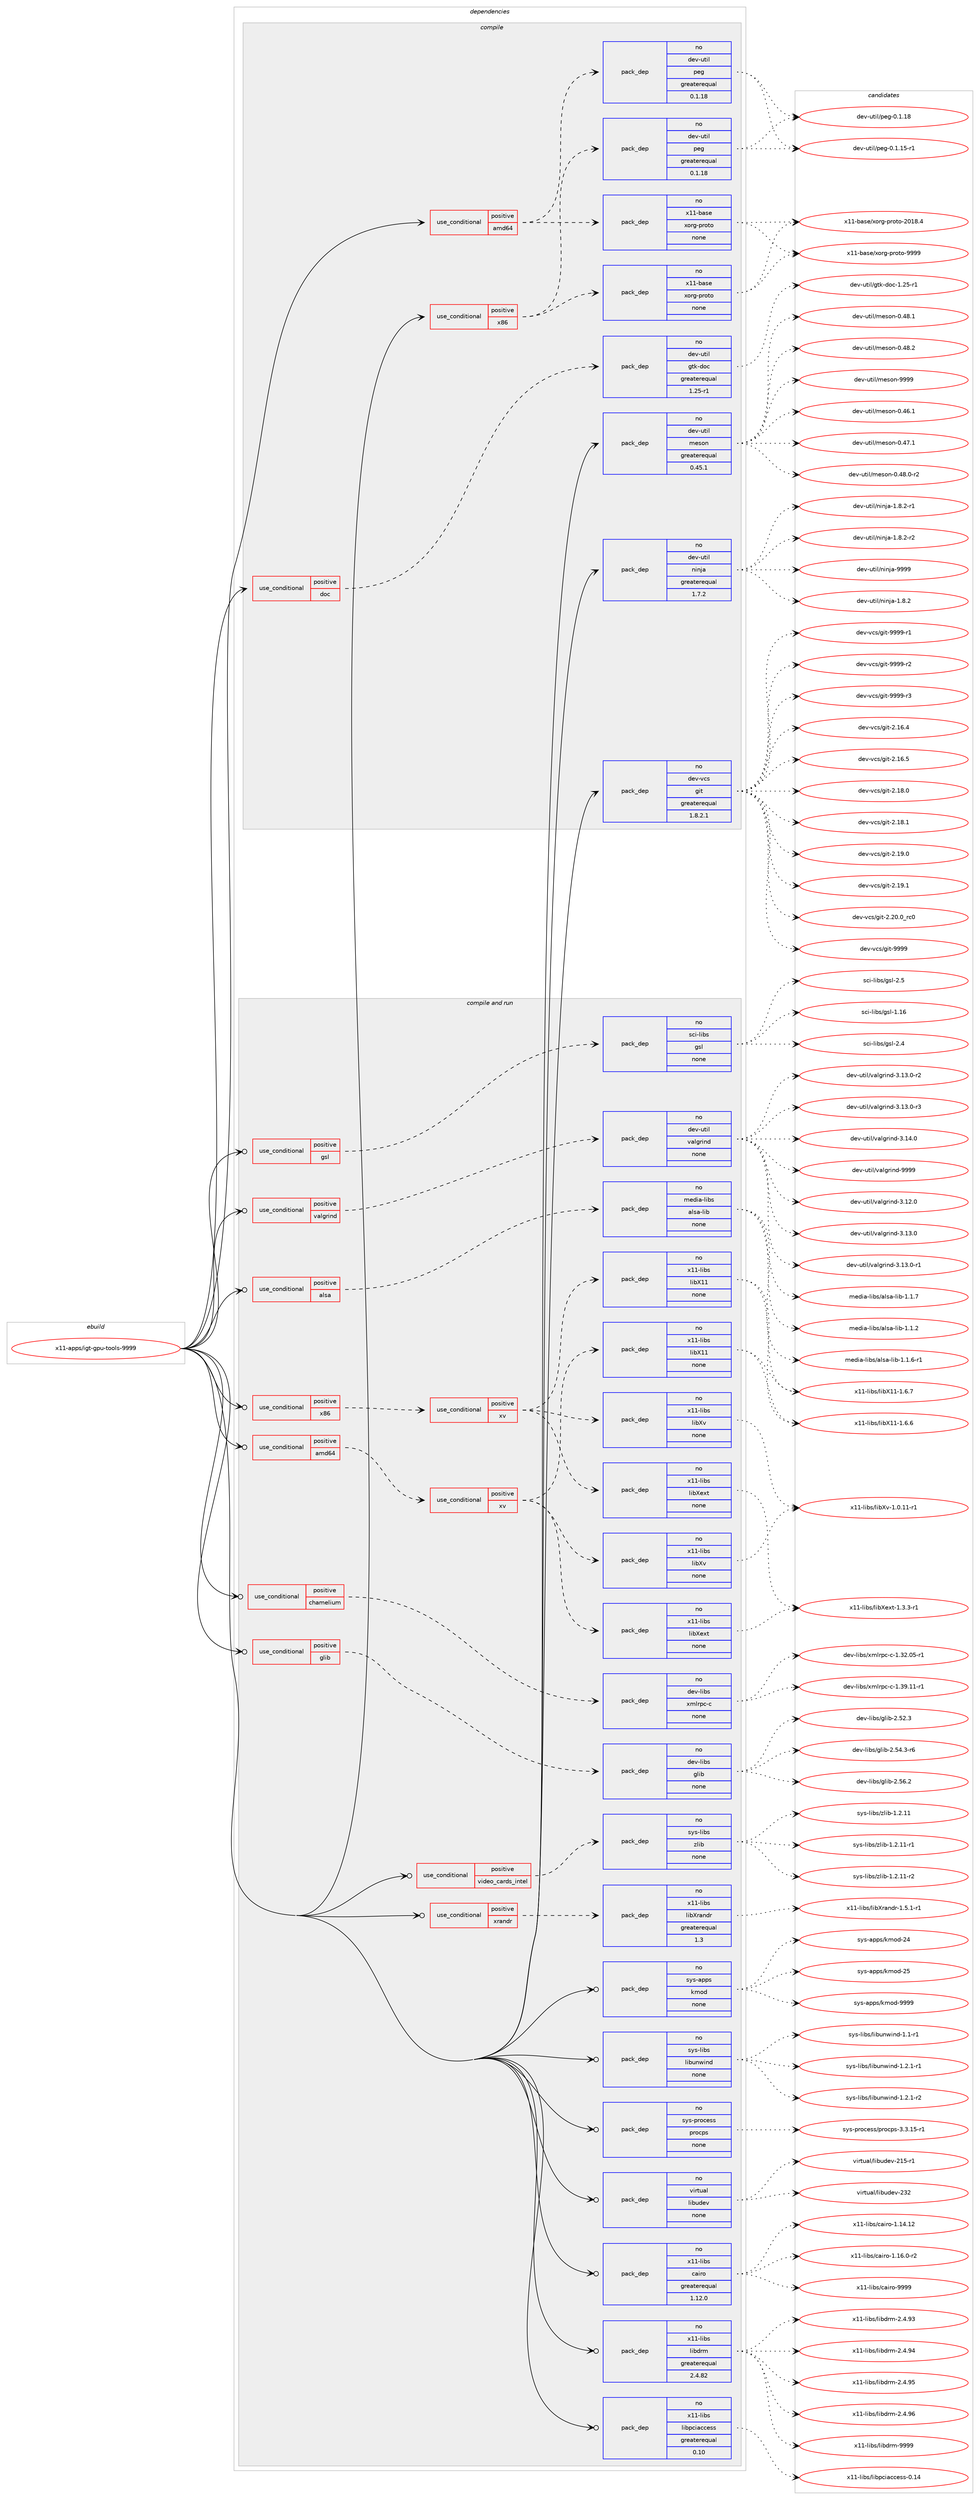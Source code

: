 digraph prolog {

# *************
# Graph options
# *************

newrank=true;
concentrate=true;
compound=true;
graph [rankdir=LR,fontname=Helvetica,fontsize=10,ranksep=1.5];#, ranksep=2.5, nodesep=0.2];
edge  [arrowhead=vee];
node  [fontname=Helvetica,fontsize=10];

# **********
# The ebuild
# **********

subgraph cluster_leftcol {
color=gray;
rank=same;
label=<<i>ebuild</i>>;
id [label="x11-apps/igt-gpu-tools-9999", color=red, width=4, href="../x11-apps/igt-gpu-tools-9999.svg"];
}

# ****************
# The dependencies
# ****************

subgraph cluster_midcol {
color=gray;
label=<<i>dependencies</i>>;
subgraph cluster_compile {
fillcolor="#eeeeee";
style=filled;
label=<<i>compile</i>>;
subgraph cond1597 {
dependency8802 [label=<<TABLE BORDER="0" CELLBORDER="1" CELLSPACING="0" CELLPADDING="4"><TR><TD ROWSPAN="3" CELLPADDING="10">use_conditional</TD></TR><TR><TD>positive</TD></TR><TR><TD>amd64</TD></TR></TABLE>>, shape=none, color=red];
subgraph pack6986 {
dependency8803 [label=<<TABLE BORDER="0" CELLBORDER="1" CELLSPACING="0" CELLPADDING="4" WIDTH="220"><TR><TD ROWSPAN="6" CELLPADDING="30">pack_dep</TD></TR><TR><TD WIDTH="110">no</TD></TR><TR><TD>x11-base</TD></TR><TR><TD>xorg-proto</TD></TR><TR><TD>none</TD></TR><TR><TD></TD></TR></TABLE>>, shape=none, color=blue];
}
dependency8802:e -> dependency8803:w [weight=20,style="dashed",arrowhead="vee"];
subgraph pack6987 {
dependency8804 [label=<<TABLE BORDER="0" CELLBORDER="1" CELLSPACING="0" CELLPADDING="4" WIDTH="220"><TR><TD ROWSPAN="6" CELLPADDING="30">pack_dep</TD></TR><TR><TD WIDTH="110">no</TD></TR><TR><TD>dev-util</TD></TR><TR><TD>peg</TD></TR><TR><TD>greaterequal</TD></TR><TR><TD>0.1.18</TD></TR></TABLE>>, shape=none, color=blue];
}
dependency8802:e -> dependency8804:w [weight=20,style="dashed",arrowhead="vee"];
}
id:e -> dependency8802:w [weight=20,style="solid",arrowhead="vee"];
subgraph cond1598 {
dependency8805 [label=<<TABLE BORDER="0" CELLBORDER="1" CELLSPACING="0" CELLPADDING="4"><TR><TD ROWSPAN="3" CELLPADDING="10">use_conditional</TD></TR><TR><TD>positive</TD></TR><TR><TD>doc</TD></TR></TABLE>>, shape=none, color=red];
subgraph pack6988 {
dependency8806 [label=<<TABLE BORDER="0" CELLBORDER="1" CELLSPACING="0" CELLPADDING="4" WIDTH="220"><TR><TD ROWSPAN="6" CELLPADDING="30">pack_dep</TD></TR><TR><TD WIDTH="110">no</TD></TR><TR><TD>dev-util</TD></TR><TR><TD>gtk-doc</TD></TR><TR><TD>greaterequal</TD></TR><TR><TD>1.25-r1</TD></TR></TABLE>>, shape=none, color=blue];
}
dependency8805:e -> dependency8806:w [weight=20,style="dashed",arrowhead="vee"];
}
id:e -> dependency8805:w [weight=20,style="solid",arrowhead="vee"];
subgraph cond1599 {
dependency8807 [label=<<TABLE BORDER="0" CELLBORDER="1" CELLSPACING="0" CELLPADDING="4"><TR><TD ROWSPAN="3" CELLPADDING="10">use_conditional</TD></TR><TR><TD>positive</TD></TR><TR><TD>x86</TD></TR></TABLE>>, shape=none, color=red];
subgraph pack6989 {
dependency8808 [label=<<TABLE BORDER="0" CELLBORDER="1" CELLSPACING="0" CELLPADDING="4" WIDTH="220"><TR><TD ROWSPAN="6" CELLPADDING="30">pack_dep</TD></TR><TR><TD WIDTH="110">no</TD></TR><TR><TD>x11-base</TD></TR><TR><TD>xorg-proto</TD></TR><TR><TD>none</TD></TR><TR><TD></TD></TR></TABLE>>, shape=none, color=blue];
}
dependency8807:e -> dependency8808:w [weight=20,style="dashed",arrowhead="vee"];
subgraph pack6990 {
dependency8809 [label=<<TABLE BORDER="0" CELLBORDER="1" CELLSPACING="0" CELLPADDING="4" WIDTH="220"><TR><TD ROWSPAN="6" CELLPADDING="30">pack_dep</TD></TR><TR><TD WIDTH="110">no</TD></TR><TR><TD>dev-util</TD></TR><TR><TD>peg</TD></TR><TR><TD>greaterequal</TD></TR><TR><TD>0.1.18</TD></TR></TABLE>>, shape=none, color=blue];
}
dependency8807:e -> dependency8809:w [weight=20,style="dashed",arrowhead="vee"];
}
id:e -> dependency8807:w [weight=20,style="solid",arrowhead="vee"];
subgraph pack6991 {
dependency8810 [label=<<TABLE BORDER="0" CELLBORDER="1" CELLSPACING="0" CELLPADDING="4" WIDTH="220"><TR><TD ROWSPAN="6" CELLPADDING="30">pack_dep</TD></TR><TR><TD WIDTH="110">no</TD></TR><TR><TD>dev-util</TD></TR><TR><TD>meson</TD></TR><TR><TD>greaterequal</TD></TR><TR><TD>0.45.1</TD></TR></TABLE>>, shape=none, color=blue];
}
id:e -> dependency8810:w [weight=20,style="solid",arrowhead="vee"];
subgraph pack6992 {
dependency8811 [label=<<TABLE BORDER="0" CELLBORDER="1" CELLSPACING="0" CELLPADDING="4" WIDTH="220"><TR><TD ROWSPAN="6" CELLPADDING="30">pack_dep</TD></TR><TR><TD WIDTH="110">no</TD></TR><TR><TD>dev-util</TD></TR><TR><TD>ninja</TD></TR><TR><TD>greaterequal</TD></TR><TR><TD>1.7.2</TD></TR></TABLE>>, shape=none, color=blue];
}
id:e -> dependency8811:w [weight=20,style="solid",arrowhead="vee"];
subgraph pack6993 {
dependency8812 [label=<<TABLE BORDER="0" CELLBORDER="1" CELLSPACING="0" CELLPADDING="4" WIDTH="220"><TR><TD ROWSPAN="6" CELLPADDING="30">pack_dep</TD></TR><TR><TD WIDTH="110">no</TD></TR><TR><TD>dev-vcs</TD></TR><TR><TD>git</TD></TR><TR><TD>greaterequal</TD></TR><TR><TD>1.8.2.1</TD></TR></TABLE>>, shape=none, color=blue];
}
id:e -> dependency8812:w [weight=20,style="solid",arrowhead="vee"];
}
subgraph cluster_compileandrun {
fillcolor="#eeeeee";
style=filled;
label=<<i>compile and run</i>>;
subgraph cond1600 {
dependency8813 [label=<<TABLE BORDER="0" CELLBORDER="1" CELLSPACING="0" CELLPADDING="4"><TR><TD ROWSPAN="3" CELLPADDING="10">use_conditional</TD></TR><TR><TD>positive</TD></TR><TR><TD>alsa</TD></TR></TABLE>>, shape=none, color=red];
subgraph pack6994 {
dependency8814 [label=<<TABLE BORDER="0" CELLBORDER="1" CELLSPACING="0" CELLPADDING="4" WIDTH="220"><TR><TD ROWSPAN="6" CELLPADDING="30">pack_dep</TD></TR><TR><TD WIDTH="110">no</TD></TR><TR><TD>media-libs</TD></TR><TR><TD>alsa-lib</TD></TR><TR><TD>none</TD></TR><TR><TD></TD></TR></TABLE>>, shape=none, color=blue];
}
dependency8813:e -> dependency8814:w [weight=20,style="dashed",arrowhead="vee"];
}
id:e -> dependency8813:w [weight=20,style="solid",arrowhead="odotvee"];
subgraph cond1601 {
dependency8815 [label=<<TABLE BORDER="0" CELLBORDER="1" CELLSPACING="0" CELLPADDING="4"><TR><TD ROWSPAN="3" CELLPADDING="10">use_conditional</TD></TR><TR><TD>positive</TD></TR><TR><TD>amd64</TD></TR></TABLE>>, shape=none, color=red];
subgraph cond1602 {
dependency8816 [label=<<TABLE BORDER="0" CELLBORDER="1" CELLSPACING="0" CELLPADDING="4"><TR><TD ROWSPAN="3" CELLPADDING="10">use_conditional</TD></TR><TR><TD>positive</TD></TR><TR><TD>xv</TD></TR></TABLE>>, shape=none, color=red];
subgraph pack6995 {
dependency8817 [label=<<TABLE BORDER="0" CELLBORDER="1" CELLSPACING="0" CELLPADDING="4" WIDTH="220"><TR><TD ROWSPAN="6" CELLPADDING="30">pack_dep</TD></TR><TR><TD WIDTH="110">no</TD></TR><TR><TD>x11-libs</TD></TR><TR><TD>libX11</TD></TR><TR><TD>none</TD></TR><TR><TD></TD></TR></TABLE>>, shape=none, color=blue];
}
dependency8816:e -> dependency8817:w [weight=20,style="dashed",arrowhead="vee"];
subgraph pack6996 {
dependency8818 [label=<<TABLE BORDER="0" CELLBORDER="1" CELLSPACING="0" CELLPADDING="4" WIDTH="220"><TR><TD ROWSPAN="6" CELLPADDING="30">pack_dep</TD></TR><TR><TD WIDTH="110">no</TD></TR><TR><TD>x11-libs</TD></TR><TR><TD>libXext</TD></TR><TR><TD>none</TD></TR><TR><TD></TD></TR></TABLE>>, shape=none, color=blue];
}
dependency8816:e -> dependency8818:w [weight=20,style="dashed",arrowhead="vee"];
subgraph pack6997 {
dependency8819 [label=<<TABLE BORDER="0" CELLBORDER="1" CELLSPACING="0" CELLPADDING="4" WIDTH="220"><TR><TD ROWSPAN="6" CELLPADDING="30">pack_dep</TD></TR><TR><TD WIDTH="110">no</TD></TR><TR><TD>x11-libs</TD></TR><TR><TD>libXv</TD></TR><TR><TD>none</TD></TR><TR><TD></TD></TR></TABLE>>, shape=none, color=blue];
}
dependency8816:e -> dependency8819:w [weight=20,style="dashed",arrowhead="vee"];
}
dependency8815:e -> dependency8816:w [weight=20,style="dashed",arrowhead="vee"];
}
id:e -> dependency8815:w [weight=20,style="solid",arrowhead="odotvee"];
subgraph cond1603 {
dependency8820 [label=<<TABLE BORDER="0" CELLBORDER="1" CELLSPACING="0" CELLPADDING="4"><TR><TD ROWSPAN="3" CELLPADDING="10">use_conditional</TD></TR><TR><TD>positive</TD></TR><TR><TD>chamelium</TD></TR></TABLE>>, shape=none, color=red];
subgraph pack6998 {
dependency8821 [label=<<TABLE BORDER="0" CELLBORDER="1" CELLSPACING="0" CELLPADDING="4" WIDTH="220"><TR><TD ROWSPAN="6" CELLPADDING="30">pack_dep</TD></TR><TR><TD WIDTH="110">no</TD></TR><TR><TD>dev-libs</TD></TR><TR><TD>xmlrpc-c</TD></TR><TR><TD>none</TD></TR><TR><TD></TD></TR></TABLE>>, shape=none, color=blue];
}
dependency8820:e -> dependency8821:w [weight=20,style="dashed",arrowhead="vee"];
}
id:e -> dependency8820:w [weight=20,style="solid",arrowhead="odotvee"];
subgraph cond1604 {
dependency8822 [label=<<TABLE BORDER="0" CELLBORDER="1" CELLSPACING="0" CELLPADDING="4"><TR><TD ROWSPAN="3" CELLPADDING="10">use_conditional</TD></TR><TR><TD>positive</TD></TR><TR><TD>glib</TD></TR></TABLE>>, shape=none, color=red];
subgraph pack6999 {
dependency8823 [label=<<TABLE BORDER="0" CELLBORDER="1" CELLSPACING="0" CELLPADDING="4" WIDTH="220"><TR><TD ROWSPAN="6" CELLPADDING="30">pack_dep</TD></TR><TR><TD WIDTH="110">no</TD></TR><TR><TD>dev-libs</TD></TR><TR><TD>glib</TD></TR><TR><TD>none</TD></TR><TR><TD></TD></TR></TABLE>>, shape=none, color=blue];
}
dependency8822:e -> dependency8823:w [weight=20,style="dashed",arrowhead="vee"];
}
id:e -> dependency8822:w [weight=20,style="solid",arrowhead="odotvee"];
subgraph cond1605 {
dependency8824 [label=<<TABLE BORDER="0" CELLBORDER="1" CELLSPACING="0" CELLPADDING="4"><TR><TD ROWSPAN="3" CELLPADDING="10">use_conditional</TD></TR><TR><TD>positive</TD></TR><TR><TD>gsl</TD></TR></TABLE>>, shape=none, color=red];
subgraph pack7000 {
dependency8825 [label=<<TABLE BORDER="0" CELLBORDER="1" CELLSPACING="0" CELLPADDING="4" WIDTH="220"><TR><TD ROWSPAN="6" CELLPADDING="30">pack_dep</TD></TR><TR><TD WIDTH="110">no</TD></TR><TR><TD>sci-libs</TD></TR><TR><TD>gsl</TD></TR><TR><TD>none</TD></TR><TR><TD></TD></TR></TABLE>>, shape=none, color=blue];
}
dependency8824:e -> dependency8825:w [weight=20,style="dashed",arrowhead="vee"];
}
id:e -> dependency8824:w [weight=20,style="solid",arrowhead="odotvee"];
subgraph cond1606 {
dependency8826 [label=<<TABLE BORDER="0" CELLBORDER="1" CELLSPACING="0" CELLPADDING="4"><TR><TD ROWSPAN="3" CELLPADDING="10">use_conditional</TD></TR><TR><TD>positive</TD></TR><TR><TD>valgrind</TD></TR></TABLE>>, shape=none, color=red];
subgraph pack7001 {
dependency8827 [label=<<TABLE BORDER="0" CELLBORDER="1" CELLSPACING="0" CELLPADDING="4" WIDTH="220"><TR><TD ROWSPAN="6" CELLPADDING="30">pack_dep</TD></TR><TR><TD WIDTH="110">no</TD></TR><TR><TD>dev-util</TD></TR><TR><TD>valgrind</TD></TR><TR><TD>none</TD></TR><TR><TD></TD></TR></TABLE>>, shape=none, color=blue];
}
dependency8826:e -> dependency8827:w [weight=20,style="dashed",arrowhead="vee"];
}
id:e -> dependency8826:w [weight=20,style="solid",arrowhead="odotvee"];
subgraph cond1607 {
dependency8828 [label=<<TABLE BORDER="0" CELLBORDER="1" CELLSPACING="0" CELLPADDING="4"><TR><TD ROWSPAN="3" CELLPADDING="10">use_conditional</TD></TR><TR><TD>positive</TD></TR><TR><TD>video_cards_intel</TD></TR></TABLE>>, shape=none, color=red];
subgraph pack7002 {
dependency8829 [label=<<TABLE BORDER="0" CELLBORDER="1" CELLSPACING="0" CELLPADDING="4" WIDTH="220"><TR><TD ROWSPAN="6" CELLPADDING="30">pack_dep</TD></TR><TR><TD WIDTH="110">no</TD></TR><TR><TD>sys-libs</TD></TR><TR><TD>zlib</TD></TR><TR><TD>none</TD></TR><TR><TD></TD></TR></TABLE>>, shape=none, color=blue];
}
dependency8828:e -> dependency8829:w [weight=20,style="dashed",arrowhead="vee"];
}
id:e -> dependency8828:w [weight=20,style="solid",arrowhead="odotvee"];
subgraph cond1608 {
dependency8830 [label=<<TABLE BORDER="0" CELLBORDER="1" CELLSPACING="0" CELLPADDING="4"><TR><TD ROWSPAN="3" CELLPADDING="10">use_conditional</TD></TR><TR><TD>positive</TD></TR><TR><TD>x86</TD></TR></TABLE>>, shape=none, color=red];
subgraph cond1609 {
dependency8831 [label=<<TABLE BORDER="0" CELLBORDER="1" CELLSPACING="0" CELLPADDING="4"><TR><TD ROWSPAN="3" CELLPADDING="10">use_conditional</TD></TR><TR><TD>positive</TD></TR><TR><TD>xv</TD></TR></TABLE>>, shape=none, color=red];
subgraph pack7003 {
dependency8832 [label=<<TABLE BORDER="0" CELLBORDER="1" CELLSPACING="0" CELLPADDING="4" WIDTH="220"><TR><TD ROWSPAN="6" CELLPADDING="30">pack_dep</TD></TR><TR><TD WIDTH="110">no</TD></TR><TR><TD>x11-libs</TD></TR><TR><TD>libX11</TD></TR><TR><TD>none</TD></TR><TR><TD></TD></TR></TABLE>>, shape=none, color=blue];
}
dependency8831:e -> dependency8832:w [weight=20,style="dashed",arrowhead="vee"];
subgraph pack7004 {
dependency8833 [label=<<TABLE BORDER="0" CELLBORDER="1" CELLSPACING="0" CELLPADDING="4" WIDTH="220"><TR><TD ROWSPAN="6" CELLPADDING="30">pack_dep</TD></TR><TR><TD WIDTH="110">no</TD></TR><TR><TD>x11-libs</TD></TR><TR><TD>libXext</TD></TR><TR><TD>none</TD></TR><TR><TD></TD></TR></TABLE>>, shape=none, color=blue];
}
dependency8831:e -> dependency8833:w [weight=20,style="dashed",arrowhead="vee"];
subgraph pack7005 {
dependency8834 [label=<<TABLE BORDER="0" CELLBORDER="1" CELLSPACING="0" CELLPADDING="4" WIDTH="220"><TR><TD ROWSPAN="6" CELLPADDING="30">pack_dep</TD></TR><TR><TD WIDTH="110">no</TD></TR><TR><TD>x11-libs</TD></TR><TR><TD>libXv</TD></TR><TR><TD>none</TD></TR><TR><TD></TD></TR></TABLE>>, shape=none, color=blue];
}
dependency8831:e -> dependency8834:w [weight=20,style="dashed",arrowhead="vee"];
}
dependency8830:e -> dependency8831:w [weight=20,style="dashed",arrowhead="vee"];
}
id:e -> dependency8830:w [weight=20,style="solid",arrowhead="odotvee"];
subgraph cond1610 {
dependency8835 [label=<<TABLE BORDER="0" CELLBORDER="1" CELLSPACING="0" CELLPADDING="4"><TR><TD ROWSPAN="3" CELLPADDING="10">use_conditional</TD></TR><TR><TD>positive</TD></TR><TR><TD>xrandr</TD></TR></TABLE>>, shape=none, color=red];
subgraph pack7006 {
dependency8836 [label=<<TABLE BORDER="0" CELLBORDER="1" CELLSPACING="0" CELLPADDING="4" WIDTH="220"><TR><TD ROWSPAN="6" CELLPADDING="30">pack_dep</TD></TR><TR><TD WIDTH="110">no</TD></TR><TR><TD>x11-libs</TD></TR><TR><TD>libXrandr</TD></TR><TR><TD>greaterequal</TD></TR><TR><TD>1.3</TD></TR></TABLE>>, shape=none, color=blue];
}
dependency8835:e -> dependency8836:w [weight=20,style="dashed",arrowhead="vee"];
}
id:e -> dependency8835:w [weight=20,style="solid",arrowhead="odotvee"];
subgraph pack7007 {
dependency8837 [label=<<TABLE BORDER="0" CELLBORDER="1" CELLSPACING="0" CELLPADDING="4" WIDTH="220"><TR><TD ROWSPAN="6" CELLPADDING="30">pack_dep</TD></TR><TR><TD WIDTH="110">no</TD></TR><TR><TD>sys-apps</TD></TR><TR><TD>kmod</TD></TR><TR><TD>none</TD></TR><TR><TD></TD></TR></TABLE>>, shape=none, color=blue];
}
id:e -> dependency8837:w [weight=20,style="solid",arrowhead="odotvee"];
subgraph pack7008 {
dependency8838 [label=<<TABLE BORDER="0" CELLBORDER="1" CELLSPACING="0" CELLPADDING="4" WIDTH="220"><TR><TD ROWSPAN="6" CELLPADDING="30">pack_dep</TD></TR><TR><TD WIDTH="110">no</TD></TR><TR><TD>sys-libs</TD></TR><TR><TD>libunwind</TD></TR><TR><TD>none</TD></TR><TR><TD></TD></TR></TABLE>>, shape=none, color=blue];
}
id:e -> dependency8838:w [weight=20,style="solid",arrowhead="odotvee"];
subgraph pack7009 {
dependency8839 [label=<<TABLE BORDER="0" CELLBORDER="1" CELLSPACING="0" CELLPADDING="4" WIDTH="220"><TR><TD ROWSPAN="6" CELLPADDING="30">pack_dep</TD></TR><TR><TD WIDTH="110">no</TD></TR><TR><TD>sys-process</TD></TR><TR><TD>procps</TD></TR><TR><TD>none</TD></TR><TR><TD></TD></TR></TABLE>>, shape=none, color=blue];
}
id:e -> dependency8839:w [weight=20,style="solid",arrowhead="odotvee"];
subgraph pack7010 {
dependency8840 [label=<<TABLE BORDER="0" CELLBORDER="1" CELLSPACING="0" CELLPADDING="4" WIDTH="220"><TR><TD ROWSPAN="6" CELLPADDING="30">pack_dep</TD></TR><TR><TD WIDTH="110">no</TD></TR><TR><TD>virtual</TD></TR><TR><TD>libudev</TD></TR><TR><TD>none</TD></TR><TR><TD></TD></TR></TABLE>>, shape=none, color=blue];
}
id:e -> dependency8840:w [weight=20,style="solid",arrowhead="odotvee"];
subgraph pack7011 {
dependency8841 [label=<<TABLE BORDER="0" CELLBORDER="1" CELLSPACING="0" CELLPADDING="4" WIDTH="220"><TR><TD ROWSPAN="6" CELLPADDING="30">pack_dep</TD></TR><TR><TD WIDTH="110">no</TD></TR><TR><TD>x11-libs</TD></TR><TR><TD>cairo</TD></TR><TR><TD>greaterequal</TD></TR><TR><TD>1.12.0</TD></TR></TABLE>>, shape=none, color=blue];
}
id:e -> dependency8841:w [weight=20,style="solid",arrowhead="odotvee"];
subgraph pack7012 {
dependency8842 [label=<<TABLE BORDER="0" CELLBORDER="1" CELLSPACING="0" CELLPADDING="4" WIDTH="220"><TR><TD ROWSPAN="6" CELLPADDING="30">pack_dep</TD></TR><TR><TD WIDTH="110">no</TD></TR><TR><TD>x11-libs</TD></TR><TR><TD>libdrm</TD></TR><TR><TD>greaterequal</TD></TR><TR><TD>2.4.82</TD></TR></TABLE>>, shape=none, color=blue];
}
id:e -> dependency8842:w [weight=20,style="solid",arrowhead="odotvee"];
subgraph pack7013 {
dependency8843 [label=<<TABLE BORDER="0" CELLBORDER="1" CELLSPACING="0" CELLPADDING="4" WIDTH="220"><TR><TD ROWSPAN="6" CELLPADDING="30">pack_dep</TD></TR><TR><TD WIDTH="110">no</TD></TR><TR><TD>x11-libs</TD></TR><TR><TD>libpciaccess</TD></TR><TR><TD>greaterequal</TD></TR><TR><TD>0.10</TD></TR></TABLE>>, shape=none, color=blue];
}
id:e -> dependency8843:w [weight=20,style="solid",arrowhead="odotvee"];
}
subgraph cluster_run {
fillcolor="#eeeeee";
style=filled;
label=<<i>run</i>>;
}
}

# **************
# The candidates
# **************

subgraph cluster_choices {
rank=same;
color=gray;
label=<<i>candidates</i>>;

subgraph choice6986 {
color=black;
nodesep=1;
choice1204949459897115101471201111141034511211411111611145504849564652 [label="x11-base/xorg-proto-2018.4", color=red, width=4,href="../x11-base/xorg-proto-2018.4.svg"];
choice120494945989711510147120111114103451121141111161114557575757 [label="x11-base/xorg-proto-9999", color=red, width=4,href="../x11-base/xorg-proto-9999.svg"];
dependency8803:e -> choice1204949459897115101471201111141034511211411111611145504849564652:w [style=dotted,weight="100"];
dependency8803:e -> choice120494945989711510147120111114103451121141111161114557575757:w [style=dotted,weight="100"];
}
subgraph choice6987 {
color=black;
nodesep=1;
choice1001011184511711610510847112101103454846494649534511449 [label="dev-util/peg-0.1.15-r1", color=red, width=4,href="../dev-util/peg-0.1.15-r1.svg"];
choice100101118451171161051084711210110345484649464956 [label="dev-util/peg-0.1.18", color=red, width=4,href="../dev-util/peg-0.1.18.svg"];
dependency8804:e -> choice1001011184511711610510847112101103454846494649534511449:w [style=dotted,weight="100"];
dependency8804:e -> choice100101118451171161051084711210110345484649464956:w [style=dotted,weight="100"];
}
subgraph choice6988 {
color=black;
nodesep=1;
choice1001011184511711610510847103116107451001119945494650534511449 [label="dev-util/gtk-doc-1.25-r1", color=red, width=4,href="../dev-util/gtk-doc-1.25-r1.svg"];
dependency8806:e -> choice1001011184511711610510847103116107451001119945494650534511449:w [style=dotted,weight="100"];
}
subgraph choice6989 {
color=black;
nodesep=1;
choice1204949459897115101471201111141034511211411111611145504849564652 [label="x11-base/xorg-proto-2018.4", color=red, width=4,href="../x11-base/xorg-proto-2018.4.svg"];
choice120494945989711510147120111114103451121141111161114557575757 [label="x11-base/xorg-proto-9999", color=red, width=4,href="../x11-base/xorg-proto-9999.svg"];
dependency8808:e -> choice1204949459897115101471201111141034511211411111611145504849564652:w [style=dotted,weight="100"];
dependency8808:e -> choice120494945989711510147120111114103451121141111161114557575757:w [style=dotted,weight="100"];
}
subgraph choice6990 {
color=black;
nodesep=1;
choice1001011184511711610510847112101103454846494649534511449 [label="dev-util/peg-0.1.15-r1", color=red, width=4,href="../dev-util/peg-0.1.15-r1.svg"];
choice100101118451171161051084711210110345484649464956 [label="dev-util/peg-0.1.18", color=red, width=4,href="../dev-util/peg-0.1.18.svg"];
dependency8809:e -> choice1001011184511711610510847112101103454846494649534511449:w [style=dotted,weight="100"];
dependency8809:e -> choice100101118451171161051084711210110345484649464956:w [style=dotted,weight="100"];
}
subgraph choice6991 {
color=black;
nodesep=1;
choice100101118451171161051084710910111511111045484652544649 [label="dev-util/meson-0.46.1", color=red, width=4,href="../dev-util/meson-0.46.1.svg"];
choice100101118451171161051084710910111511111045484652554649 [label="dev-util/meson-0.47.1", color=red, width=4,href="../dev-util/meson-0.47.1.svg"];
choice1001011184511711610510847109101115111110454846525646484511450 [label="dev-util/meson-0.48.0-r2", color=red, width=4,href="../dev-util/meson-0.48.0-r2.svg"];
choice100101118451171161051084710910111511111045484652564649 [label="dev-util/meson-0.48.1", color=red, width=4,href="../dev-util/meson-0.48.1.svg"];
choice100101118451171161051084710910111511111045484652564650 [label="dev-util/meson-0.48.2", color=red, width=4,href="../dev-util/meson-0.48.2.svg"];
choice10010111845117116105108471091011151111104557575757 [label="dev-util/meson-9999", color=red, width=4,href="../dev-util/meson-9999.svg"];
dependency8810:e -> choice100101118451171161051084710910111511111045484652544649:w [style=dotted,weight="100"];
dependency8810:e -> choice100101118451171161051084710910111511111045484652554649:w [style=dotted,weight="100"];
dependency8810:e -> choice1001011184511711610510847109101115111110454846525646484511450:w [style=dotted,weight="100"];
dependency8810:e -> choice100101118451171161051084710910111511111045484652564649:w [style=dotted,weight="100"];
dependency8810:e -> choice100101118451171161051084710910111511111045484652564650:w [style=dotted,weight="100"];
dependency8810:e -> choice10010111845117116105108471091011151111104557575757:w [style=dotted,weight="100"];
}
subgraph choice6992 {
color=black;
nodesep=1;
choice100101118451171161051084711010511010697454946564650 [label="dev-util/ninja-1.8.2", color=red, width=4,href="../dev-util/ninja-1.8.2.svg"];
choice1001011184511711610510847110105110106974549465646504511449 [label="dev-util/ninja-1.8.2-r1", color=red, width=4,href="../dev-util/ninja-1.8.2-r1.svg"];
choice1001011184511711610510847110105110106974549465646504511450 [label="dev-util/ninja-1.8.2-r2", color=red, width=4,href="../dev-util/ninja-1.8.2-r2.svg"];
choice1001011184511711610510847110105110106974557575757 [label="dev-util/ninja-9999", color=red, width=4,href="../dev-util/ninja-9999.svg"];
dependency8811:e -> choice100101118451171161051084711010511010697454946564650:w [style=dotted,weight="100"];
dependency8811:e -> choice1001011184511711610510847110105110106974549465646504511449:w [style=dotted,weight="100"];
dependency8811:e -> choice1001011184511711610510847110105110106974549465646504511450:w [style=dotted,weight="100"];
dependency8811:e -> choice1001011184511711610510847110105110106974557575757:w [style=dotted,weight="100"];
}
subgraph choice6993 {
color=black;
nodesep=1;
choice10010111845118991154710310511645504649544652 [label="dev-vcs/git-2.16.4", color=red, width=4,href="../dev-vcs/git-2.16.4.svg"];
choice10010111845118991154710310511645504649544653 [label="dev-vcs/git-2.16.5", color=red, width=4,href="../dev-vcs/git-2.16.5.svg"];
choice10010111845118991154710310511645504649564648 [label="dev-vcs/git-2.18.0", color=red, width=4,href="../dev-vcs/git-2.18.0.svg"];
choice10010111845118991154710310511645504649564649 [label="dev-vcs/git-2.18.1", color=red, width=4,href="../dev-vcs/git-2.18.1.svg"];
choice10010111845118991154710310511645504649574648 [label="dev-vcs/git-2.19.0", color=red, width=4,href="../dev-vcs/git-2.19.0.svg"];
choice10010111845118991154710310511645504649574649 [label="dev-vcs/git-2.19.1", color=red, width=4,href="../dev-vcs/git-2.19.1.svg"];
choice10010111845118991154710310511645504650484648951149948 [label="dev-vcs/git-2.20.0_rc0", color=red, width=4,href="../dev-vcs/git-2.20.0_rc0.svg"];
choice1001011184511899115471031051164557575757 [label="dev-vcs/git-9999", color=red, width=4,href="../dev-vcs/git-9999.svg"];
choice10010111845118991154710310511645575757574511449 [label="dev-vcs/git-9999-r1", color=red, width=4,href="../dev-vcs/git-9999-r1.svg"];
choice10010111845118991154710310511645575757574511450 [label="dev-vcs/git-9999-r2", color=red, width=4,href="../dev-vcs/git-9999-r2.svg"];
choice10010111845118991154710310511645575757574511451 [label="dev-vcs/git-9999-r3", color=red, width=4,href="../dev-vcs/git-9999-r3.svg"];
dependency8812:e -> choice10010111845118991154710310511645504649544652:w [style=dotted,weight="100"];
dependency8812:e -> choice10010111845118991154710310511645504649544653:w [style=dotted,weight="100"];
dependency8812:e -> choice10010111845118991154710310511645504649564648:w [style=dotted,weight="100"];
dependency8812:e -> choice10010111845118991154710310511645504649564649:w [style=dotted,weight="100"];
dependency8812:e -> choice10010111845118991154710310511645504649574648:w [style=dotted,weight="100"];
dependency8812:e -> choice10010111845118991154710310511645504649574649:w [style=dotted,weight="100"];
dependency8812:e -> choice10010111845118991154710310511645504650484648951149948:w [style=dotted,weight="100"];
dependency8812:e -> choice1001011184511899115471031051164557575757:w [style=dotted,weight="100"];
dependency8812:e -> choice10010111845118991154710310511645575757574511449:w [style=dotted,weight="100"];
dependency8812:e -> choice10010111845118991154710310511645575757574511450:w [style=dotted,weight="100"];
dependency8812:e -> choice10010111845118991154710310511645575757574511451:w [style=dotted,weight="100"];
}
subgraph choice6994 {
color=black;
nodesep=1;
choice1091011001059745108105981154797108115974510810598454946494650 [label="media-libs/alsa-lib-1.1.2", color=red, width=4,href="../media-libs/alsa-lib-1.1.2.svg"];
choice10910110010597451081059811547971081159745108105984549464946544511449 [label="media-libs/alsa-lib-1.1.6-r1", color=red, width=4,href="../media-libs/alsa-lib-1.1.6-r1.svg"];
choice1091011001059745108105981154797108115974510810598454946494655 [label="media-libs/alsa-lib-1.1.7", color=red, width=4,href="../media-libs/alsa-lib-1.1.7.svg"];
dependency8814:e -> choice1091011001059745108105981154797108115974510810598454946494650:w [style=dotted,weight="100"];
dependency8814:e -> choice10910110010597451081059811547971081159745108105984549464946544511449:w [style=dotted,weight="100"];
dependency8814:e -> choice1091011001059745108105981154797108115974510810598454946494655:w [style=dotted,weight="100"];
}
subgraph choice6995 {
color=black;
nodesep=1;
choice120494945108105981154710810598884949454946544654 [label="x11-libs/libX11-1.6.6", color=red, width=4,href="../x11-libs/libX11-1.6.6.svg"];
choice120494945108105981154710810598884949454946544655 [label="x11-libs/libX11-1.6.7", color=red, width=4,href="../x11-libs/libX11-1.6.7.svg"];
dependency8817:e -> choice120494945108105981154710810598884949454946544654:w [style=dotted,weight="100"];
dependency8817:e -> choice120494945108105981154710810598884949454946544655:w [style=dotted,weight="100"];
}
subgraph choice6996 {
color=black;
nodesep=1;
choice120494945108105981154710810598881011201164549465146514511449 [label="x11-libs/libXext-1.3.3-r1", color=red, width=4,href="../x11-libs/libXext-1.3.3-r1.svg"];
dependency8818:e -> choice120494945108105981154710810598881011201164549465146514511449:w [style=dotted,weight="100"];
}
subgraph choice6997 {
color=black;
nodesep=1;
choice12049494510810598115471081059888118454946484649494511449 [label="x11-libs/libXv-1.0.11-r1", color=red, width=4,href="../x11-libs/libXv-1.0.11-r1.svg"];
dependency8819:e -> choice12049494510810598115471081059888118454946484649494511449:w [style=dotted,weight="100"];
}
subgraph choice6998 {
color=black;
nodesep=1;
choice10010111845108105981154712010910811411299459945494651504648534511449 [label="dev-libs/xmlrpc-c-1.32.05-r1", color=red, width=4,href="../dev-libs/xmlrpc-c-1.32.05-r1.svg"];
choice10010111845108105981154712010910811411299459945494651574649494511449 [label="dev-libs/xmlrpc-c-1.39.11-r1", color=red, width=4,href="../dev-libs/xmlrpc-c-1.39.11-r1.svg"];
dependency8821:e -> choice10010111845108105981154712010910811411299459945494651504648534511449:w [style=dotted,weight="100"];
dependency8821:e -> choice10010111845108105981154712010910811411299459945494651574649494511449:w [style=dotted,weight="100"];
}
subgraph choice6999 {
color=black;
nodesep=1;
choice1001011184510810598115471031081059845504653504651 [label="dev-libs/glib-2.52.3", color=red, width=4,href="../dev-libs/glib-2.52.3.svg"];
choice10010111845108105981154710310810598455046535246514511454 [label="dev-libs/glib-2.54.3-r6", color=red, width=4,href="../dev-libs/glib-2.54.3-r6.svg"];
choice1001011184510810598115471031081059845504653544650 [label="dev-libs/glib-2.56.2", color=red, width=4,href="../dev-libs/glib-2.56.2.svg"];
dependency8823:e -> choice1001011184510810598115471031081059845504653504651:w [style=dotted,weight="100"];
dependency8823:e -> choice10010111845108105981154710310810598455046535246514511454:w [style=dotted,weight="100"];
dependency8823:e -> choice1001011184510810598115471031081059845504653544650:w [style=dotted,weight="100"];
}
subgraph choice7000 {
color=black;
nodesep=1;
choice115991054510810598115471031151084549464954 [label="sci-libs/gsl-1.16", color=red, width=4,href="../sci-libs/gsl-1.16.svg"];
choice1159910545108105981154710311510845504652 [label="sci-libs/gsl-2.4", color=red, width=4,href="../sci-libs/gsl-2.4.svg"];
choice1159910545108105981154710311510845504653 [label="sci-libs/gsl-2.5", color=red, width=4,href="../sci-libs/gsl-2.5.svg"];
dependency8825:e -> choice115991054510810598115471031151084549464954:w [style=dotted,weight="100"];
dependency8825:e -> choice1159910545108105981154710311510845504652:w [style=dotted,weight="100"];
dependency8825:e -> choice1159910545108105981154710311510845504653:w [style=dotted,weight="100"];
}
subgraph choice7001 {
color=black;
nodesep=1;
choice10010111845117116105108471189710810311410511010045514649504648 [label="dev-util/valgrind-3.12.0", color=red, width=4,href="../dev-util/valgrind-3.12.0.svg"];
choice10010111845117116105108471189710810311410511010045514649514648 [label="dev-util/valgrind-3.13.0", color=red, width=4,href="../dev-util/valgrind-3.13.0.svg"];
choice100101118451171161051084711897108103114105110100455146495146484511449 [label="dev-util/valgrind-3.13.0-r1", color=red, width=4,href="../dev-util/valgrind-3.13.0-r1.svg"];
choice100101118451171161051084711897108103114105110100455146495146484511450 [label="dev-util/valgrind-3.13.0-r2", color=red, width=4,href="../dev-util/valgrind-3.13.0-r2.svg"];
choice100101118451171161051084711897108103114105110100455146495146484511451 [label="dev-util/valgrind-3.13.0-r3", color=red, width=4,href="../dev-util/valgrind-3.13.0-r3.svg"];
choice10010111845117116105108471189710810311410511010045514649524648 [label="dev-util/valgrind-3.14.0", color=red, width=4,href="../dev-util/valgrind-3.14.0.svg"];
choice1001011184511711610510847118971081031141051101004557575757 [label="dev-util/valgrind-9999", color=red, width=4,href="../dev-util/valgrind-9999.svg"];
dependency8827:e -> choice10010111845117116105108471189710810311410511010045514649504648:w [style=dotted,weight="100"];
dependency8827:e -> choice10010111845117116105108471189710810311410511010045514649514648:w [style=dotted,weight="100"];
dependency8827:e -> choice100101118451171161051084711897108103114105110100455146495146484511449:w [style=dotted,weight="100"];
dependency8827:e -> choice100101118451171161051084711897108103114105110100455146495146484511450:w [style=dotted,weight="100"];
dependency8827:e -> choice100101118451171161051084711897108103114105110100455146495146484511451:w [style=dotted,weight="100"];
dependency8827:e -> choice10010111845117116105108471189710810311410511010045514649524648:w [style=dotted,weight="100"];
dependency8827:e -> choice1001011184511711610510847118971081031141051101004557575757:w [style=dotted,weight="100"];
}
subgraph choice7002 {
color=black;
nodesep=1;
choice1151211154510810598115471221081059845494650464949 [label="sys-libs/zlib-1.2.11", color=red, width=4,href="../sys-libs/zlib-1.2.11.svg"];
choice11512111545108105981154712210810598454946504649494511449 [label="sys-libs/zlib-1.2.11-r1", color=red, width=4,href="../sys-libs/zlib-1.2.11-r1.svg"];
choice11512111545108105981154712210810598454946504649494511450 [label="sys-libs/zlib-1.2.11-r2", color=red, width=4,href="../sys-libs/zlib-1.2.11-r2.svg"];
dependency8829:e -> choice1151211154510810598115471221081059845494650464949:w [style=dotted,weight="100"];
dependency8829:e -> choice11512111545108105981154712210810598454946504649494511449:w [style=dotted,weight="100"];
dependency8829:e -> choice11512111545108105981154712210810598454946504649494511450:w [style=dotted,weight="100"];
}
subgraph choice7003 {
color=black;
nodesep=1;
choice120494945108105981154710810598884949454946544654 [label="x11-libs/libX11-1.6.6", color=red, width=4,href="../x11-libs/libX11-1.6.6.svg"];
choice120494945108105981154710810598884949454946544655 [label="x11-libs/libX11-1.6.7", color=red, width=4,href="../x11-libs/libX11-1.6.7.svg"];
dependency8832:e -> choice120494945108105981154710810598884949454946544654:w [style=dotted,weight="100"];
dependency8832:e -> choice120494945108105981154710810598884949454946544655:w [style=dotted,weight="100"];
}
subgraph choice7004 {
color=black;
nodesep=1;
choice120494945108105981154710810598881011201164549465146514511449 [label="x11-libs/libXext-1.3.3-r1", color=red, width=4,href="../x11-libs/libXext-1.3.3-r1.svg"];
dependency8833:e -> choice120494945108105981154710810598881011201164549465146514511449:w [style=dotted,weight="100"];
}
subgraph choice7005 {
color=black;
nodesep=1;
choice12049494510810598115471081059888118454946484649494511449 [label="x11-libs/libXv-1.0.11-r1", color=red, width=4,href="../x11-libs/libXv-1.0.11-r1.svg"];
dependency8834:e -> choice12049494510810598115471081059888118454946484649494511449:w [style=dotted,weight="100"];
}
subgraph choice7006 {
color=black;
nodesep=1;
choice12049494510810598115471081059888114971101001144549465346494511449 [label="x11-libs/libXrandr-1.5.1-r1", color=red, width=4,href="../x11-libs/libXrandr-1.5.1-r1.svg"];
dependency8836:e -> choice12049494510810598115471081059888114971101001144549465346494511449:w [style=dotted,weight="100"];
}
subgraph choice7007 {
color=black;
nodesep=1;
choice115121115459711211211547107109111100455052 [label="sys-apps/kmod-24", color=red, width=4,href="../sys-apps/kmod-24.svg"];
choice115121115459711211211547107109111100455053 [label="sys-apps/kmod-25", color=red, width=4,href="../sys-apps/kmod-25.svg"];
choice1151211154597112112115471071091111004557575757 [label="sys-apps/kmod-9999", color=red, width=4,href="../sys-apps/kmod-9999.svg"];
dependency8837:e -> choice115121115459711211211547107109111100455052:w [style=dotted,weight="100"];
dependency8837:e -> choice115121115459711211211547107109111100455053:w [style=dotted,weight="100"];
dependency8837:e -> choice1151211154597112112115471071091111004557575757:w [style=dotted,weight="100"];
}
subgraph choice7008 {
color=black;
nodesep=1;
choice11512111545108105981154710810598117110119105110100454946494511449 [label="sys-libs/libunwind-1.1-r1", color=red, width=4,href="../sys-libs/libunwind-1.1-r1.svg"];
choice115121115451081059811547108105981171101191051101004549465046494511449 [label="sys-libs/libunwind-1.2.1-r1", color=red, width=4,href="../sys-libs/libunwind-1.2.1-r1.svg"];
choice115121115451081059811547108105981171101191051101004549465046494511450 [label="sys-libs/libunwind-1.2.1-r2", color=red, width=4,href="../sys-libs/libunwind-1.2.1-r2.svg"];
dependency8838:e -> choice11512111545108105981154710810598117110119105110100454946494511449:w [style=dotted,weight="100"];
dependency8838:e -> choice115121115451081059811547108105981171101191051101004549465046494511449:w [style=dotted,weight="100"];
dependency8838:e -> choice115121115451081059811547108105981171101191051101004549465046494511450:w [style=dotted,weight="100"];
}
subgraph choice7009 {
color=black;
nodesep=1;
choice11512111545112114111991011151154711211411199112115455146514649534511449 [label="sys-process/procps-3.3.15-r1", color=red, width=4,href="../sys-process/procps-3.3.15-r1.svg"];
dependency8839:e -> choice11512111545112114111991011151154711211411199112115455146514649534511449:w [style=dotted,weight="100"];
}
subgraph choice7010 {
color=black;
nodesep=1;
choice118105114116117971084710810598117100101118455049534511449 [label="virtual/libudev-215-r1", color=red, width=4,href="../virtual/libudev-215-r1.svg"];
choice11810511411611797108471081059811710010111845505150 [label="virtual/libudev-232", color=red, width=4,href="../virtual/libudev-232.svg"];
dependency8840:e -> choice118105114116117971084710810598117100101118455049534511449:w [style=dotted,weight="100"];
dependency8840:e -> choice11810511411611797108471081059811710010111845505150:w [style=dotted,weight="100"];
}
subgraph choice7011 {
color=black;
nodesep=1;
choice120494945108105981154799971051141114549464952464950 [label="x11-libs/cairo-1.14.12", color=red, width=4,href="../x11-libs/cairo-1.14.12.svg"];
choice12049494510810598115479997105114111454946495446484511450 [label="x11-libs/cairo-1.16.0-r2", color=red, width=4,href="../x11-libs/cairo-1.16.0-r2.svg"];
choice120494945108105981154799971051141114557575757 [label="x11-libs/cairo-9999", color=red, width=4,href="../x11-libs/cairo-9999.svg"];
dependency8841:e -> choice120494945108105981154799971051141114549464952464950:w [style=dotted,weight="100"];
dependency8841:e -> choice12049494510810598115479997105114111454946495446484511450:w [style=dotted,weight="100"];
dependency8841:e -> choice120494945108105981154799971051141114557575757:w [style=dotted,weight="100"];
}
subgraph choice7012 {
color=black;
nodesep=1;
choice12049494510810598115471081059810011410945504652465751 [label="x11-libs/libdrm-2.4.93", color=red, width=4,href="../x11-libs/libdrm-2.4.93.svg"];
choice12049494510810598115471081059810011410945504652465752 [label="x11-libs/libdrm-2.4.94", color=red, width=4,href="../x11-libs/libdrm-2.4.94.svg"];
choice12049494510810598115471081059810011410945504652465753 [label="x11-libs/libdrm-2.4.95", color=red, width=4,href="../x11-libs/libdrm-2.4.95.svg"];
choice12049494510810598115471081059810011410945504652465754 [label="x11-libs/libdrm-2.4.96", color=red, width=4,href="../x11-libs/libdrm-2.4.96.svg"];
choice1204949451081059811547108105981001141094557575757 [label="x11-libs/libdrm-9999", color=red, width=4,href="../x11-libs/libdrm-9999.svg"];
dependency8842:e -> choice12049494510810598115471081059810011410945504652465751:w [style=dotted,weight="100"];
dependency8842:e -> choice12049494510810598115471081059810011410945504652465752:w [style=dotted,weight="100"];
dependency8842:e -> choice12049494510810598115471081059810011410945504652465753:w [style=dotted,weight="100"];
dependency8842:e -> choice12049494510810598115471081059810011410945504652465754:w [style=dotted,weight="100"];
dependency8842:e -> choice1204949451081059811547108105981001141094557575757:w [style=dotted,weight="100"];
}
subgraph choice7013 {
color=black;
nodesep=1;
choice120494945108105981154710810598112991059799991011151154548464952 [label="x11-libs/libpciaccess-0.14", color=red, width=4,href="../x11-libs/libpciaccess-0.14.svg"];
dependency8843:e -> choice120494945108105981154710810598112991059799991011151154548464952:w [style=dotted,weight="100"];
}
}

}
